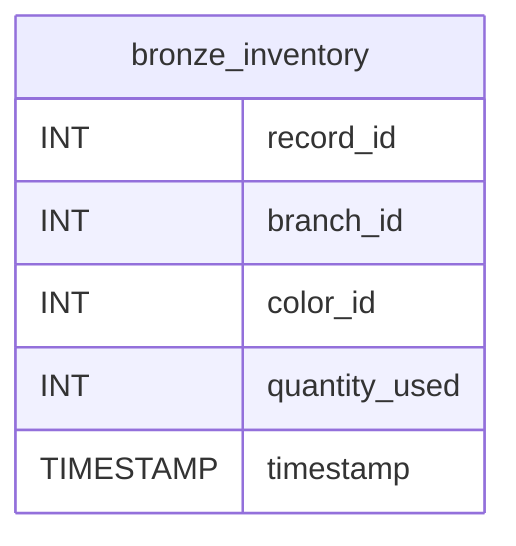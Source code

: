 erDiagram
    bronze_inventory {
        INT record_id
        INT branch_id
        INT color_id
        INT quantity_used
        TIMESTAMP timestamp
    }